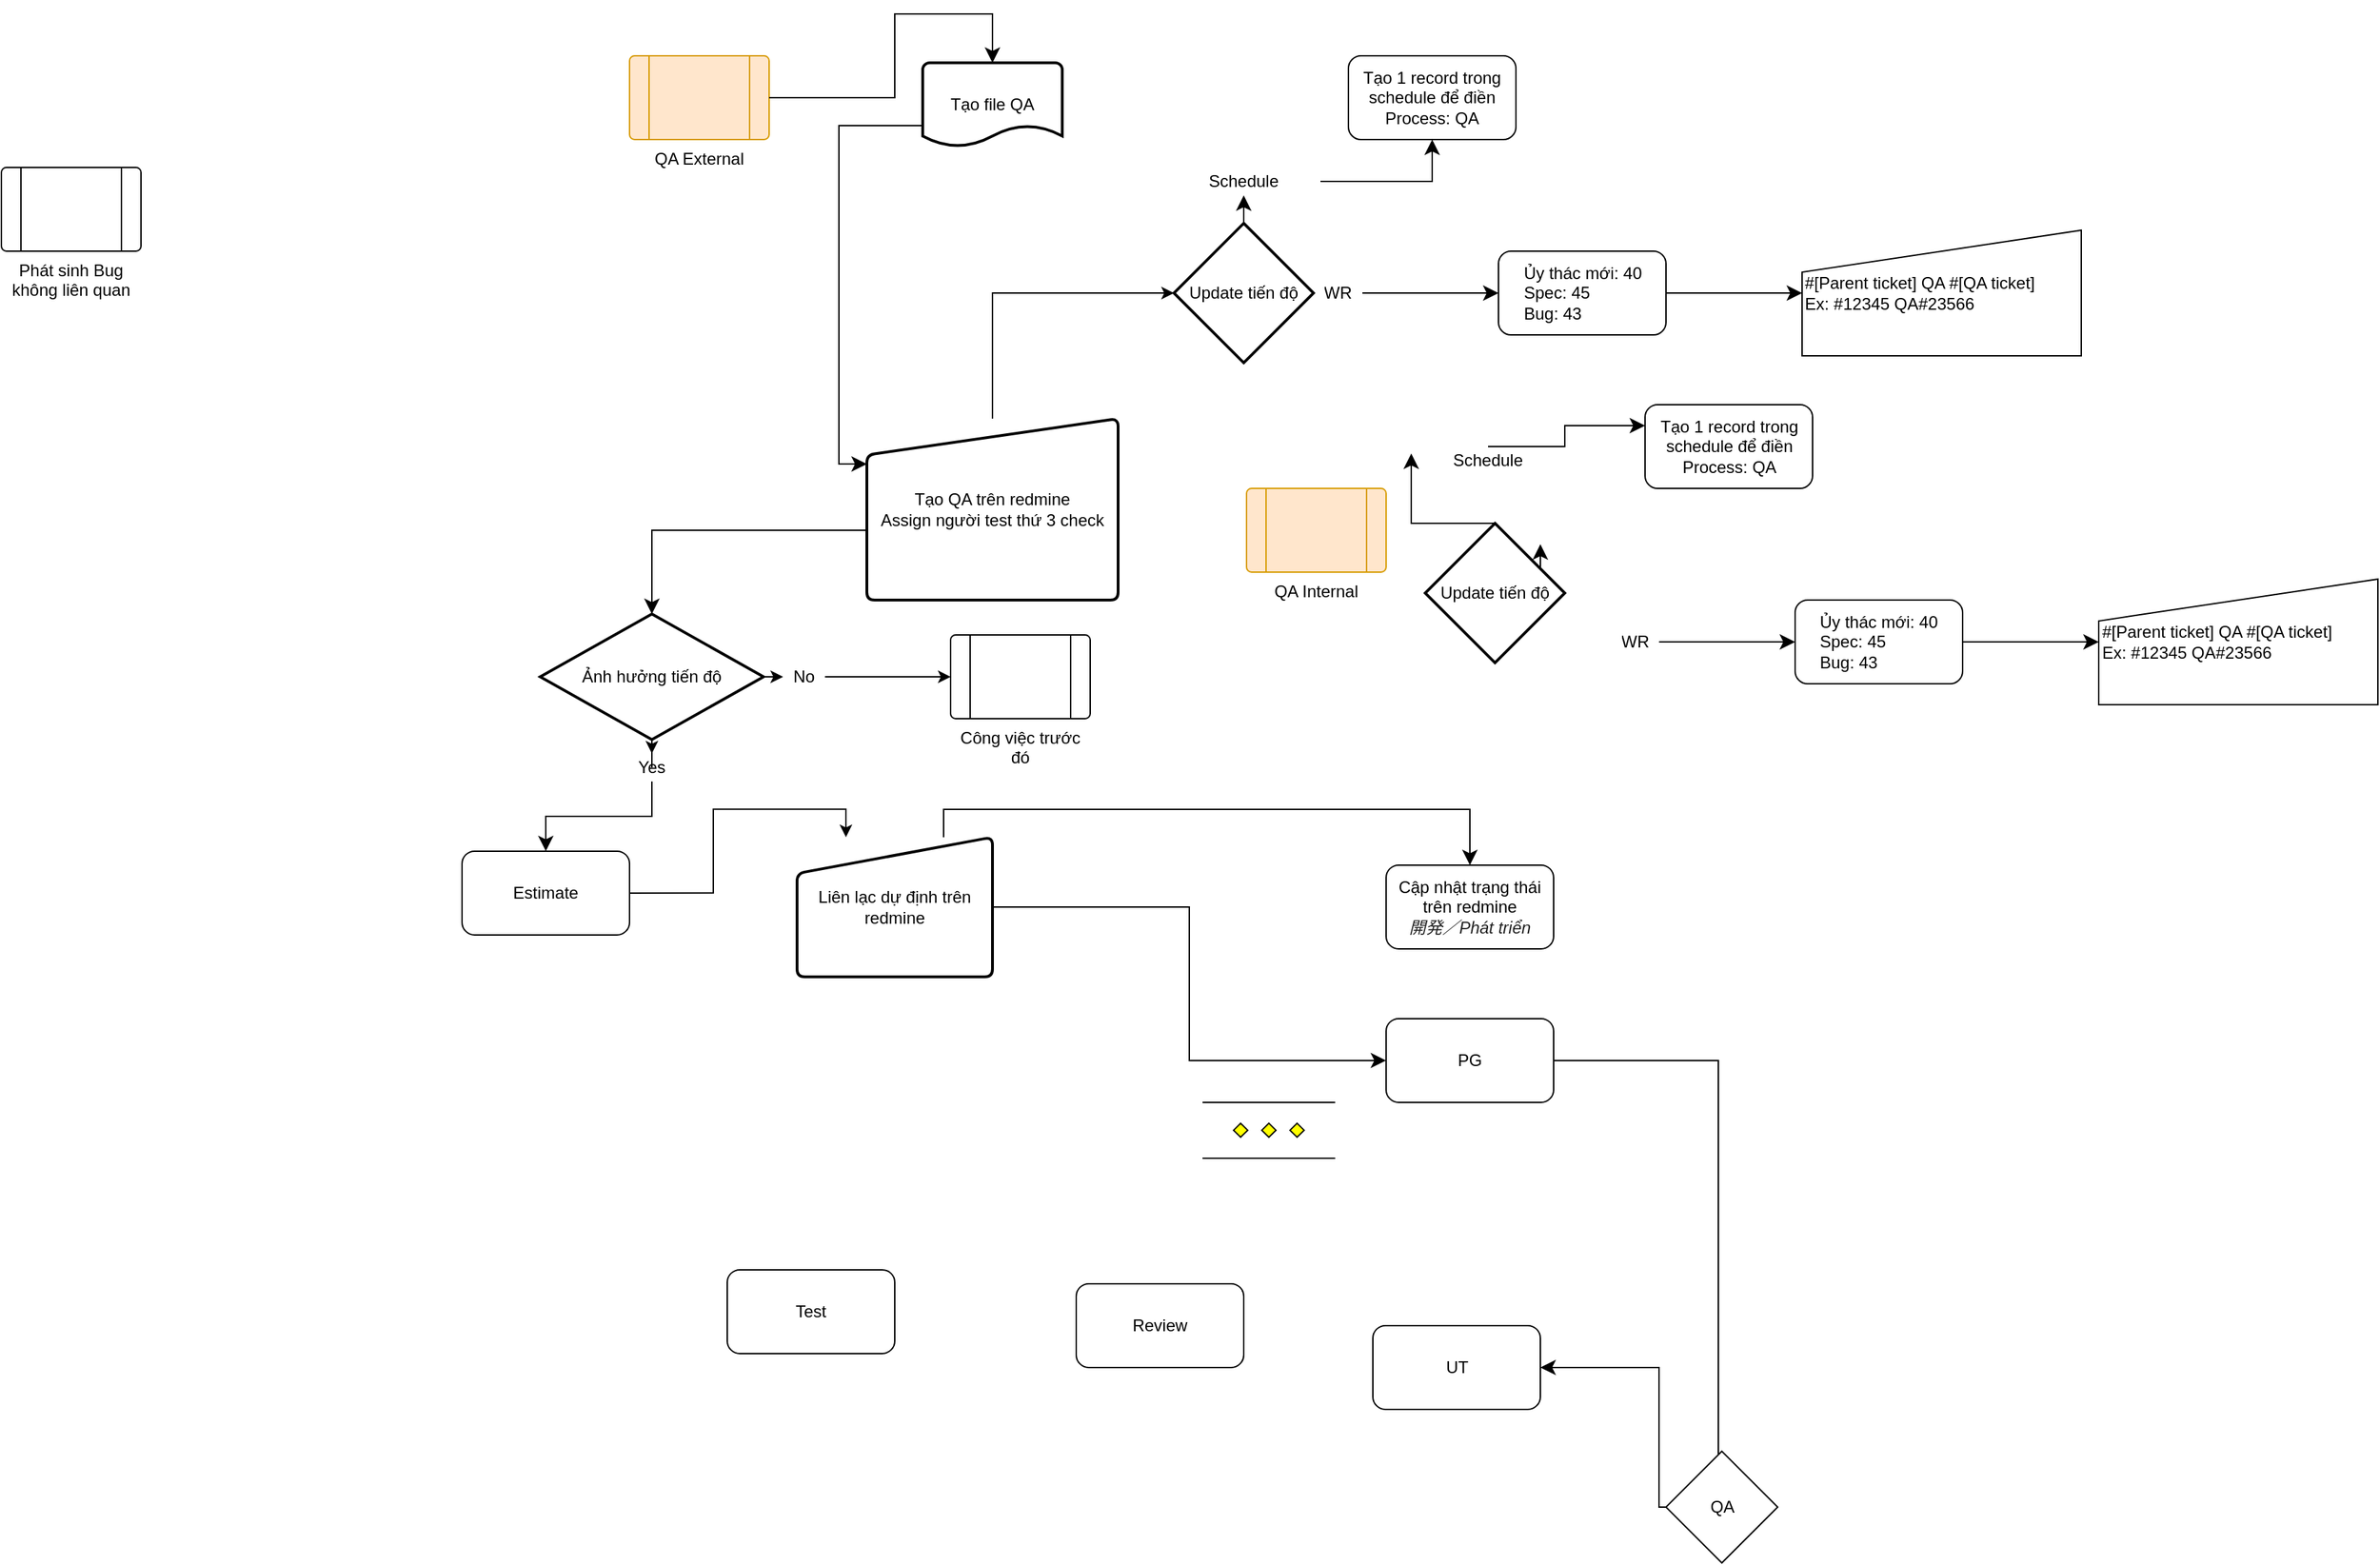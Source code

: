 <mxfile version="22.0.4" type="github">
  <diagram name="Page-1" id="zTbb-Xnv8Q7ji7ILYT0D">
    <mxGraphModel dx="1929" dy="1920" grid="1" gridSize="10" guides="1" tooltips="1" connect="1" arrows="1" fold="1" page="1" pageScale="1" pageWidth="850" pageHeight="1100" math="0" shadow="0">
      <root>
        <mxCell id="0" />
        <mxCell id="1" parent="0" />
        <mxCell id="gtDI2S5hlt-X197ZOi6Z-17" style="edgeStyle=orthogonalEdgeStyle;rounded=0;orthogonalLoop=1;jettySize=auto;html=1;exitX=1;exitY=0.5;exitDx=0;exitDy=0;entryX=0.25;entryY=0;entryDx=0;entryDy=0;" parent="1" source="gtDI2S5hlt-X197ZOi6Z-14" target="gtDI2S5hlt-X197ZOi6Z-27" edge="1">
          <mxGeometry relative="1" as="geometry">
            <mxPoint x="90" y="-460.06" as="targetPoint" />
          </mxGeometry>
        </mxCell>
        <mxCell id="gtDI2S5hlt-X197ZOi6Z-14" value="Estimate" style="rounded=1;whiteSpace=wrap;html=1;" parent="1" vertex="1">
          <mxGeometry x="-150" y="-490.06" width="120" height="60" as="geometry" />
        </mxCell>
        <mxCell id="gtDI2S5hlt-X197ZOi6Z-18" value="PG" style="rounded=1;whiteSpace=wrap;html=1;" parent="1" vertex="1">
          <mxGeometry x="512" y="-370.06" width="120" height="60" as="geometry" />
        </mxCell>
        <mxCell id="gtDI2S5hlt-X197ZOi6Z-19" value="UT" style="rounded=1;whiteSpace=wrap;html=1;" parent="1" vertex="1">
          <mxGeometry x="502.5" y="-150.06" width="120" height="60" as="geometry" />
        </mxCell>
        <mxCell id="gtDI2S5hlt-X197ZOi6Z-20" value="Review" style="rounded=1;whiteSpace=wrap;html=1;" parent="1" vertex="1">
          <mxGeometry x="290" y="-180.06" width="120" height="60" as="geometry" />
        </mxCell>
        <mxCell id="gtDI2S5hlt-X197ZOi6Z-21" value="Test" style="rounded=1;whiteSpace=wrap;html=1;" parent="1" vertex="1">
          <mxGeometry x="40" y="-190.06" width="120" height="60" as="geometry" />
        </mxCell>
        <mxCell id="gtDI2S5hlt-X197ZOi6Z-25" value="" style="edgeStyle=elbowEdgeStyle;elbow=vertical;endArrow=classic;html=1;curved=0;rounded=0;endSize=8;startSize=8;exitX=0.5;exitY=1;exitDx=0;exitDy=0;entryX=0.5;entryY=0;entryDx=0;entryDy=0;" parent="1" source="gtDI2S5hlt-X197ZOi6Z-42" target="gtDI2S5hlt-X197ZOi6Z-14" edge="1">
          <mxGeometry width="50" height="50" relative="1" as="geometry">
            <mxPoint x="-12" y="-490" as="sourcePoint" />
            <mxPoint x="380" y="-280" as="targetPoint" />
            <Array as="points" />
          </mxGeometry>
        </mxCell>
        <mxCell id="gtDI2S5hlt-X197ZOi6Z-27" value="Liên lạc dự định trên redmine" style="html=1;strokeWidth=2;shape=manualInput;whiteSpace=wrap;rounded=1;size=26;arcSize=11;" parent="1" vertex="1">
          <mxGeometry x="90" y="-500.06" width="140" height="100" as="geometry" />
        </mxCell>
        <mxCell id="gtDI2S5hlt-X197ZOi6Z-52" style="edgeStyle=orthogonalEdgeStyle;rounded=0;orthogonalLoop=1;jettySize=auto;html=1;exitX=0.5;exitY=0;exitDx=0;exitDy=0;entryX=0;entryY=0.5;entryDx=0;entryDy=0;entryPerimeter=0;" parent="1" source="gtDI2S5hlt-X197ZOi6Z-33" target="gtDI2S5hlt-X197ZOi6Z-53" edge="1">
          <mxGeometry relative="1" as="geometry" />
        </mxCell>
        <mxCell id="gtDI2S5hlt-X197ZOi6Z-28" value="Tạo file QA" style="strokeWidth=2;html=1;shape=mxgraph.flowchart.document2;whiteSpace=wrap;size=0.25;" parent="1" vertex="1">
          <mxGeometry x="180" y="-1055" width="100" height="60" as="geometry" />
        </mxCell>
        <mxCell id="gtDI2S5hlt-X197ZOi6Z-30" value="" style="edgeStyle=elbowEdgeStyle;elbow=horizontal;endArrow=classic;html=1;curved=0;rounded=0;endSize=8;startSize=8;exitX=1;exitY=0.5;exitDx=0;exitDy=0;" parent="1" source="gtDI2S5hlt-X197ZOi6Z-27" target="gtDI2S5hlt-X197ZOi6Z-18" edge="1">
          <mxGeometry width="50" height="50" relative="1" as="geometry">
            <mxPoint x="210" y="-460.06" as="sourcePoint" />
            <mxPoint x="290" y="-490.06" as="targetPoint" />
          </mxGeometry>
        </mxCell>
        <mxCell id="gtDI2S5hlt-X197ZOi6Z-31" value="" style="edgeStyle=elbowEdgeStyle;elbow=horizontal;endArrow=classic;html=1;curved=0;rounded=0;endSize=8;startSize=8;exitX=0;exitY=0.75;exitDx=0;exitDy=0;exitPerimeter=0;entryX=0;entryY=0.25;entryDx=0;entryDy=0;" parent="1" source="gtDI2S5hlt-X197ZOi6Z-28" target="gtDI2S5hlt-X197ZOi6Z-33" edge="1">
          <mxGeometry width="50" height="50" relative="1" as="geometry">
            <mxPoint x="270" y="-310" as="sourcePoint" />
            <mxPoint x="230" y="-800" as="targetPoint" />
            <Array as="points">
              <mxPoint x="120" y="-890" />
            </Array>
          </mxGeometry>
        </mxCell>
        <mxCell id="gtDI2S5hlt-X197ZOi6Z-32" value="" style="edgeStyle=elbowEdgeStyle;elbow=horizontal;endArrow=classic;html=1;curved=0;rounded=0;endSize=8;startSize=8;exitX=1;exitY=0.5;exitDx=0;exitDy=0;entryX=1;entryY=0.5;entryDx=0;entryDy=0;" parent="1" source="gtDI2S5hlt-X197ZOi6Z-22" target="gtDI2S5hlt-X197ZOi6Z-19" edge="1">
          <mxGeometry width="50" height="50" relative="1" as="geometry">
            <mxPoint x="552" y="-110" as="sourcePoint" />
            <mxPoint x="602" y="-160" as="targetPoint" />
            <Array as="points" />
          </mxGeometry>
        </mxCell>
        <mxCell id="gtDI2S5hlt-X197ZOi6Z-33" value="Tạo QA trên redmine&lt;br&gt;Assign người test thứ 3 check" style="html=1;strokeWidth=2;shape=manualInput;whiteSpace=wrap;rounded=1;size=26;arcSize=11;" parent="1" vertex="1">
          <mxGeometry x="140" y="-800" width="180" height="130" as="geometry" />
        </mxCell>
        <mxCell id="gtDI2S5hlt-X197ZOi6Z-35" value="" style="edgeStyle=elbowEdgeStyle;elbow=vertical;endArrow=classic;html=1;curved=0;rounded=0;endSize=8;startSize=8;exitX=0;exitY=0.25;exitDx=0;exitDy=0;entryX=0.5;entryY=0;entryDx=0;entryDy=0;entryPerimeter=0;" parent="1" source="gtDI2S5hlt-X197ZOi6Z-33" target="gtDI2S5hlt-X197ZOi6Z-34" edge="1">
          <mxGeometry width="50" height="50" relative="1" as="geometry">
            <mxPoint x="230" y="-560" as="sourcePoint" />
            <mxPoint x="-10" y="-660" as="targetPoint" />
            <Array as="points">
              <mxPoint x="60" y="-720" />
            </Array>
          </mxGeometry>
        </mxCell>
        <mxCell id="gtDI2S5hlt-X197ZOi6Z-44" style="edgeStyle=orthogonalEdgeStyle;rounded=0;orthogonalLoop=1;jettySize=auto;html=1;exitX=0.5;exitY=1;exitDx=0;exitDy=0;exitPerimeter=0;" parent="1" source="gtDI2S5hlt-X197ZOi6Z-34" target="gtDI2S5hlt-X197ZOi6Z-42" edge="1">
          <mxGeometry relative="1" as="geometry" />
        </mxCell>
        <mxCell id="gtDI2S5hlt-X197ZOi6Z-34" value="Ảnh hưởng tiến độ" style="strokeWidth=2;html=1;shape=mxgraph.flowchart.decision;whiteSpace=wrap;" parent="1" vertex="1">
          <mxGeometry x="-94" y="-660" width="160" height="90" as="geometry" />
        </mxCell>
        <UserObject label="Yes" placeholders="1" name="Variable" id="gtDI2S5hlt-X197ZOi6Z-42">
          <mxCell style="text;html=1;strokeColor=none;fillColor=none;align=center;verticalAlign=middle;whiteSpace=wrap;overflow=hidden;" parent="1" vertex="1">
            <mxGeometry x="-54" y="-560" width="80" height="20" as="geometry" />
          </mxCell>
        </UserObject>
        <UserObject label="No" placeholders="1" name="Variable" id="gtDI2S5hlt-X197ZOi6Z-45">
          <mxCell style="text;html=1;strokeColor=none;fillColor=none;align=center;verticalAlign=middle;whiteSpace=wrap;overflow=hidden;" parent="1" vertex="1">
            <mxGeometry x="80" y="-625" width="30" height="20" as="geometry" />
          </mxCell>
        </UserObject>
        <mxCell id="gtDI2S5hlt-X197ZOi6Z-46" style="edgeStyle=orthogonalEdgeStyle;rounded=0;orthogonalLoop=1;jettySize=auto;html=1;exitX=1;exitY=0.5;exitDx=0;exitDy=0;exitPerimeter=0;entryX=0;entryY=0.5;entryDx=0;entryDy=0;" parent="1" source="gtDI2S5hlt-X197ZOi6Z-34" target="gtDI2S5hlt-X197ZOi6Z-45" edge="1">
          <mxGeometry relative="1" as="geometry">
            <mxPoint x="-4" y="-560" as="sourcePoint" />
            <mxPoint x="-4" y="-520" as="targetPoint" />
          </mxGeometry>
        </mxCell>
        <mxCell id="gtDI2S5hlt-X197ZOi6Z-48" value="Tạo 1 record trong schedule để điền&lt;br&gt;Process: QA" style="rounded=1;whiteSpace=wrap;html=1;" parent="1" vertex="1">
          <mxGeometry x="485" y="-1060" width="120" height="60" as="geometry" />
        </mxCell>
        <mxCell id="gtDI2S5hlt-X197ZOi6Z-53" value="Update tiến độ" style="strokeWidth=2;html=1;shape=mxgraph.flowchart.decision;whiteSpace=wrap;" parent="1" vertex="1">
          <mxGeometry x="360" y="-940" width="100" height="100" as="geometry" />
        </mxCell>
        <UserObject label="Schedule" placeholders="1" name="Variable" id="gtDI2S5hlt-X197ZOi6Z-54">
          <mxCell style="text;html=1;strokeColor=none;fillColor=none;align=center;verticalAlign=middle;whiteSpace=wrap;overflow=hidden;" parent="1" vertex="1">
            <mxGeometry x="355" y="-980" width="110" height="20" as="geometry" />
          </mxCell>
        </UserObject>
        <mxCell id="gtDI2S5hlt-X197ZOi6Z-55" value="" style="edgeStyle=segmentEdgeStyle;endArrow=classic;html=1;curved=0;rounded=0;endSize=8;startSize=8;exitX=0.5;exitY=0;exitDx=0;exitDy=0;exitPerimeter=0;entryX=0.5;entryY=1;entryDx=0;entryDy=0;" parent="1" source="gtDI2S5hlt-X197ZOi6Z-53" target="gtDI2S5hlt-X197ZOi6Z-54" edge="1">
          <mxGeometry width="50" height="50" relative="1" as="geometry">
            <mxPoint x="330" y="-740" as="sourcePoint" />
            <mxPoint x="380" y="-790" as="targetPoint" />
          </mxGeometry>
        </mxCell>
        <mxCell id="gtDI2S5hlt-X197ZOi6Z-56" value="" style="edgeStyle=segmentEdgeStyle;endArrow=classic;html=1;curved=0;rounded=0;endSize=8;startSize=8;exitX=1;exitY=0.5;exitDx=0;exitDy=0;entryX=0.5;entryY=1;entryDx=0;entryDy=0;" parent="1" source="gtDI2S5hlt-X197ZOi6Z-54" target="gtDI2S5hlt-X197ZOi6Z-48" edge="1">
          <mxGeometry width="50" height="50" relative="1" as="geometry">
            <mxPoint x="330" y="-740" as="sourcePoint" />
            <mxPoint x="380" y="-790" as="targetPoint" />
          </mxGeometry>
        </mxCell>
        <mxCell id="gtDI2S5hlt-X197ZOi6Z-57" value="&lt;div style=&quot;text-align: left;&quot;&gt;&lt;span style=&quot;background-color: initial;&quot;&gt;Ủy thác mới: 40&lt;/span&gt;&lt;/div&gt;&lt;div style=&quot;text-align: left;&quot;&gt;&lt;span style=&quot;background-color: initial;&quot;&gt;Spec: 45&lt;/span&gt;&lt;/div&gt;&lt;div style=&quot;text-align: left;&quot;&gt;&lt;span style=&quot;background-color: initial;&quot;&gt;Bug: 43&lt;/span&gt;&lt;/div&gt;" style="rounded=1;whiteSpace=wrap;html=1;" parent="1" vertex="1">
          <mxGeometry x="592.5" y="-920" width="120" height="60" as="geometry" />
        </mxCell>
        <UserObject label="WR" placeholders="1" name="Variable" id="gtDI2S5hlt-X197ZOi6Z-58">
          <mxCell style="text;html=1;strokeColor=none;fillColor=none;align=center;verticalAlign=middle;whiteSpace=wrap;overflow=hidden;" parent="1" vertex="1">
            <mxGeometry x="460" y="-900" width="35" height="20" as="geometry" />
          </mxCell>
        </UserObject>
        <mxCell id="gtDI2S5hlt-X197ZOi6Z-59" value="" style="edgeStyle=segmentEdgeStyle;endArrow=classic;html=1;curved=0;rounded=0;endSize=8;startSize=8;exitX=1;exitY=0.5;exitDx=0;exitDy=0;exitPerimeter=0;" parent="1" source="gtDI2S5hlt-X197ZOi6Z-53" target="gtDI2S5hlt-X197ZOi6Z-58" edge="1">
          <mxGeometry width="50" height="50" relative="1" as="geometry">
            <mxPoint x="420" y="-930" as="sourcePoint" />
            <mxPoint x="510" y="-890" as="targetPoint" />
          </mxGeometry>
        </mxCell>
        <mxCell id="gtDI2S5hlt-X197ZOi6Z-60" value="" style="edgeStyle=elbowEdgeStyle;elbow=vertical;endArrow=classic;html=1;curved=0;rounded=0;endSize=8;startSize=8;entryX=0;entryY=0.5;entryDx=0;entryDy=0;" parent="1" target="gtDI2S5hlt-X197ZOi6Z-57" edge="1">
          <mxGeometry width="50" height="50" relative="1" as="geometry">
            <mxPoint x="495" y="-890" as="sourcePoint" />
            <mxPoint x="301.5" y="-720" as="targetPoint" />
            <Array as="points">
              <mxPoint x="550" y="-890" />
            </Array>
          </mxGeometry>
        </mxCell>
        <mxCell id="gtDI2S5hlt-X197ZOi6Z-61" value="#[Parent ticket] QA #[QA ticket]&lt;br&gt;Ex: #12345 QA#23566" style="shape=manualInput;whiteSpace=wrap;html=1;align=left;" parent="1" vertex="1">
          <mxGeometry x="810" y="-935" width="200" height="90" as="geometry" />
        </mxCell>
        <mxCell id="gtDI2S5hlt-X197ZOi6Z-69" value="" style="verticalLabelPosition=bottom;verticalAlign=top;html=1;shape=mxgraph.flowchart.parallel_mode;pointerEvents=1" parent="1" vertex="1">
          <mxGeometry x="380.5" y="-310.06" width="95" height="40" as="geometry" />
        </mxCell>
        <mxCell id="gtDI2S5hlt-X197ZOi6Z-70" value="QA External" style="verticalLabelPosition=bottom;verticalAlign=top;html=1;shape=process;whiteSpace=wrap;rounded=1;size=0.14;arcSize=6;fillColor=#ffe6cc;strokeColor=#d79b00;" parent="1" vertex="1">
          <mxGeometry x="-30" y="-1060" width="100" height="60" as="geometry" />
        </mxCell>
        <mxCell id="gtDI2S5hlt-X197ZOi6Z-72" value="" style="edgeStyle=segmentEdgeStyle;endArrow=classic;html=1;curved=0;rounded=0;endSize=8;startSize=8;exitX=1;exitY=0.5;exitDx=0;exitDy=0;entryX=0.5;entryY=0;entryDx=0;entryDy=0;entryPerimeter=0;" parent="1" source="gtDI2S5hlt-X197ZOi6Z-70" target="gtDI2S5hlt-X197ZOi6Z-28" edge="1">
          <mxGeometry width="50" height="50" relative="1" as="geometry">
            <mxPoint x="429" y="-550" as="sourcePoint" />
            <mxPoint x="459" y="-710" as="targetPoint" />
            <Array as="points">
              <mxPoint x="160" y="-1030" />
              <mxPoint x="160" y="-1090" />
              <mxPoint x="230" y="-1090" />
            </Array>
          </mxGeometry>
        </mxCell>
        <mxCell id="gtDI2S5hlt-X197ZOi6Z-73" value="" style="edgeStyle=elbowEdgeStyle;elbow=horizontal;endArrow=classic;html=1;curved=0;rounded=0;endSize=8;startSize=8;exitX=1;exitY=0.5;exitDx=0;exitDy=0;entryX=1;entryY=0.5;entryDx=0;entryDy=0;" parent="1" source="gtDI2S5hlt-X197ZOi6Z-18" target="gtDI2S5hlt-X197ZOi6Z-22" edge="1">
          <mxGeometry width="50" height="50" relative="1" as="geometry">
            <mxPoint x="722" y="-130" as="sourcePoint" />
            <mxPoint x="713" y="90" as="targetPoint" />
            <Array as="points">
              <mxPoint x="750" y="-10" />
            </Array>
          </mxGeometry>
        </mxCell>
        <mxCell id="gtDI2S5hlt-X197ZOi6Z-22" value="QA" style="rhombus;whiteSpace=wrap;html=1;" parent="1" vertex="1">
          <mxGeometry x="712.5" y="-60" width="80" height="80" as="geometry" />
        </mxCell>
        <mxCell id="gtDI2S5hlt-X197ZOi6Z-75" value="" style="edgeStyle=orthogonalEdgeStyle;rounded=0;orthogonalLoop=1;jettySize=auto;html=1;exitX=1;exitY=0.5;exitDx=0;exitDy=0;" parent="1" source="gtDI2S5hlt-X197ZOi6Z-45" target="gtDI2S5hlt-X197ZOi6Z-74" edge="1">
          <mxGeometry relative="1" as="geometry">
            <mxPoint x="110" y="-615" as="sourcePoint" />
            <mxPoint x="662" y="-160" as="targetPoint" />
          </mxGeometry>
        </mxCell>
        <mxCell id="gtDI2S5hlt-X197ZOi6Z-74" value="Công việc trước đó" style="verticalLabelPosition=bottom;verticalAlign=top;html=1;shape=process;whiteSpace=wrap;rounded=1;size=0.14;arcSize=6;" parent="1" vertex="1">
          <mxGeometry x="200" y="-645" width="100" height="60" as="geometry" />
        </mxCell>
        <mxCell id="gtDI2S5hlt-X197ZOi6Z-80" value="" style="edgeStyle=segmentEdgeStyle;endArrow=classic;html=1;curved=0;rounded=0;endSize=8;startSize=8;exitX=1;exitY=0.5;exitDx=0;exitDy=0;entryX=0;entryY=0.5;entryDx=0;entryDy=0;" parent="1" source="gtDI2S5hlt-X197ZOi6Z-57" target="gtDI2S5hlt-X197ZOi6Z-61" edge="1">
          <mxGeometry width="50" height="50" relative="1" as="geometry">
            <mxPoint x="430" y="-600" as="sourcePoint" />
            <mxPoint x="480" y="-650" as="targetPoint" />
          </mxGeometry>
        </mxCell>
        <mxCell id="gtDI2S5hlt-X197ZOi6Z-81" value="Phát sinh Bug không liên quan" style="verticalLabelPosition=bottom;verticalAlign=top;html=1;shape=process;whiteSpace=wrap;rounded=1;size=0.14;arcSize=6;" parent="1" vertex="1">
          <mxGeometry x="-480" y="-980" width="100" height="60" as="geometry" />
        </mxCell>
        <mxCell id="gtDI2S5hlt-X197ZOi6Z-84" value="QA Internal" style="verticalLabelPosition=bottom;verticalAlign=top;html=1;shape=process;whiteSpace=wrap;rounded=1;size=0.14;arcSize=6;fillColor=#ffe6cc;strokeColor=#d79b00;" parent="1" vertex="1">
          <mxGeometry x="412" y="-750" width="100" height="60" as="geometry" />
        </mxCell>
        <mxCell id="gtDI2S5hlt-X197ZOi6Z-85" value="Tạo 1 record trong schedule để điền&lt;br&gt;Process: QA" style="rounded=1;whiteSpace=wrap;html=1;" parent="1" vertex="1">
          <mxGeometry x="697.5" y="-810" width="120" height="60" as="geometry" />
        </mxCell>
        <mxCell id="gtDI2S5hlt-X197ZOi6Z-86" value="" style="edgeStyle=segmentEdgeStyle;endArrow=classic;html=1;curved=0;rounded=0;endSize=8;startSize=8;exitX=0.5;exitY=0;exitDx=0;exitDy=0;exitPerimeter=0;entryX=0.5;entryY=1;entryDx=0;entryDy=0;" parent="1" edge="1">
          <mxGeometry width="50" height="50" relative="1" as="geometry">
            <mxPoint x="622.5" y="-690" as="sourcePoint" />
            <mxPoint x="622.5" y="-710" as="targetPoint" />
          </mxGeometry>
        </mxCell>
        <mxCell id="gtDI2S5hlt-X197ZOi6Z-87" value="" style="edgeStyle=segmentEdgeStyle;endArrow=classic;html=1;curved=0;rounded=0;endSize=8;startSize=8;exitX=0.5;exitY=0;exitDx=0;exitDy=0;entryX=0;entryY=0.25;entryDx=0;entryDy=0;exitPerimeter=0;" parent="1" source="gtDI2S5hlt-X197ZOi6Z-95" target="gtDI2S5hlt-X197ZOi6Z-85" edge="1">
          <mxGeometry width="50" height="50" relative="1" as="geometry">
            <mxPoint x="677.5" y="-720" as="sourcePoint" />
            <mxPoint x="592.5" y="-540" as="targetPoint" />
            <Array as="points">
              <mxPoint x="640" y="-780" />
              <mxPoint x="640" y="-795" />
            </Array>
          </mxGeometry>
        </mxCell>
        <mxCell id="gtDI2S5hlt-X197ZOi6Z-88" value="&lt;div style=&quot;text-align: left;&quot;&gt;&lt;span style=&quot;background-color: initial;&quot;&gt;Ủy thác mới: 40&lt;/span&gt;&lt;/div&gt;&lt;div style=&quot;text-align: left;&quot;&gt;&lt;span style=&quot;background-color: initial;&quot;&gt;Spec: 45&lt;/span&gt;&lt;/div&gt;&lt;div style=&quot;text-align: left;&quot;&gt;&lt;span style=&quot;background-color: initial;&quot;&gt;Bug: 43&lt;/span&gt;&lt;/div&gt;" style="rounded=1;whiteSpace=wrap;html=1;" parent="1" vertex="1">
          <mxGeometry x="805" y="-670" width="120" height="60" as="geometry" />
        </mxCell>
        <UserObject label="WR" placeholders="1" name="Variable" id="gtDI2S5hlt-X197ZOi6Z-89">
          <mxCell style="text;html=1;strokeColor=none;fillColor=none;align=center;verticalAlign=middle;whiteSpace=wrap;overflow=hidden;" parent="1" vertex="1">
            <mxGeometry x="672.5" y="-650" width="35" height="20" as="geometry" />
          </mxCell>
        </UserObject>
        <mxCell id="gtDI2S5hlt-X197ZOi6Z-90" value="" style="edgeStyle=segmentEdgeStyle;endArrow=classic;html=1;curved=0;rounded=0;endSize=8;startSize=8;exitX=1;exitY=0.5;exitDx=0;exitDy=0;exitPerimeter=0;" parent="1" target="gtDI2S5hlt-X197ZOi6Z-89" edge="1">
          <mxGeometry width="50" height="50" relative="1" as="geometry">
            <mxPoint x="672.5" y="-640" as="sourcePoint" />
            <mxPoint x="722.5" y="-640" as="targetPoint" />
          </mxGeometry>
        </mxCell>
        <mxCell id="gtDI2S5hlt-X197ZOi6Z-91" value="" style="edgeStyle=elbowEdgeStyle;elbow=vertical;endArrow=classic;html=1;curved=0;rounded=0;endSize=8;startSize=8;entryX=0;entryY=0.5;entryDx=0;entryDy=0;" parent="1" target="gtDI2S5hlt-X197ZOi6Z-88" edge="1">
          <mxGeometry width="50" height="50" relative="1" as="geometry">
            <mxPoint x="707.5" y="-640" as="sourcePoint" />
            <mxPoint x="514" y="-470" as="targetPoint" />
            <Array as="points">
              <mxPoint x="762.5" y="-640" />
            </Array>
          </mxGeometry>
        </mxCell>
        <mxCell id="gtDI2S5hlt-X197ZOi6Z-92" value="#[Parent ticket] QA #[QA ticket]&lt;br&gt;Ex: #12345 QA#23566" style="shape=manualInput;whiteSpace=wrap;html=1;align=left;" parent="1" vertex="1">
          <mxGeometry x="1022.5" y="-685" width="200" height="90" as="geometry" />
        </mxCell>
        <mxCell id="gtDI2S5hlt-X197ZOi6Z-93" value="" style="edgeStyle=segmentEdgeStyle;endArrow=classic;html=1;curved=0;rounded=0;endSize=8;startSize=8;exitX=1;exitY=0.5;exitDx=0;exitDy=0;entryX=0;entryY=0.5;entryDx=0;entryDy=0;" parent="1" source="gtDI2S5hlt-X197ZOi6Z-88" target="gtDI2S5hlt-X197ZOi6Z-92" edge="1">
          <mxGeometry width="50" height="50" relative="1" as="geometry">
            <mxPoint x="642.5" y="-350" as="sourcePoint" />
            <mxPoint x="692.5" y="-400" as="targetPoint" />
          </mxGeometry>
        </mxCell>
        <mxCell id="gtDI2S5hlt-X197ZOi6Z-94" value="Update tiến độ" style="strokeWidth=2;html=1;shape=mxgraph.flowchart.decision;whiteSpace=wrap;" parent="1" vertex="1">
          <mxGeometry x="540" y="-725" width="100" height="100" as="geometry" />
        </mxCell>
        <mxCell id="gtDI2S5hlt-X197ZOi6Z-96" value="" style="edgeStyle=segmentEdgeStyle;endArrow=classic;html=1;curved=0;rounded=0;endSize=8;startSize=8;exitX=0.5;exitY=0;exitDx=0;exitDy=0;entryX=0;entryY=0.25;entryDx=0;entryDy=0;exitPerimeter=0;" parent="1" source="gtDI2S5hlt-X197ZOi6Z-94" target="gtDI2S5hlt-X197ZOi6Z-95" edge="1">
          <mxGeometry width="50" height="50" relative="1" as="geometry">
            <mxPoint x="590" y="-770" as="sourcePoint" />
            <mxPoint x="698" y="-795" as="targetPoint" />
            <Array as="points" />
          </mxGeometry>
        </mxCell>
        <UserObject label="Schedule" placeholders="1" name="Variable" id="gtDI2S5hlt-X197ZOi6Z-95">
          <mxCell style="text;html=1;strokeColor=none;fillColor=none;align=center;verticalAlign=middle;whiteSpace=wrap;overflow=hidden;" parent="1" vertex="1">
            <mxGeometry x="530" y="-780" width="110" height="20" as="geometry" />
          </mxCell>
        </UserObject>
        <mxCell id="6KRe_83P9uVD9sTEkD7J-1" value="Cập nhật trạng thái trên redmine&lt;br&gt;&lt;i style=&quot;color: rgb(34, 34, 34); font-family: Meiryo, &amp;quot;Hiragino Kaku Gothic Pro&amp;quot;, &amp;quot;MS PGothic&amp;quot;, Verdana, sans-serif; text-align: left; background-color: rgb(255, 255, 255);&quot;&gt;開発／Phát triển&lt;/i&gt;" style="rounded=1;whiteSpace=wrap;html=1;" vertex="1" parent="1">
          <mxGeometry x="512" y="-480.06" width="120" height="60" as="geometry" />
        </mxCell>
        <mxCell id="6KRe_83P9uVD9sTEkD7J-2" value="" style="edgeStyle=elbowEdgeStyle;elbow=vertical;endArrow=classic;html=1;curved=0;rounded=0;endSize=8;startSize=8;exitX=0.75;exitY=0;exitDx=0;exitDy=0;entryX=0.5;entryY=0;entryDx=0;entryDy=0;" edge="1" parent="1" source="gtDI2S5hlt-X197ZOi6Z-27" target="6KRe_83P9uVD9sTEkD7J-1">
          <mxGeometry width="50" height="50" relative="1" as="geometry">
            <mxPoint x="710" y="-530" as="sourcePoint" />
            <mxPoint x="760" y="-580" as="targetPoint" />
            <Array as="points">
              <mxPoint x="410" y="-520" />
            </Array>
          </mxGeometry>
        </mxCell>
      </root>
    </mxGraphModel>
  </diagram>
</mxfile>

